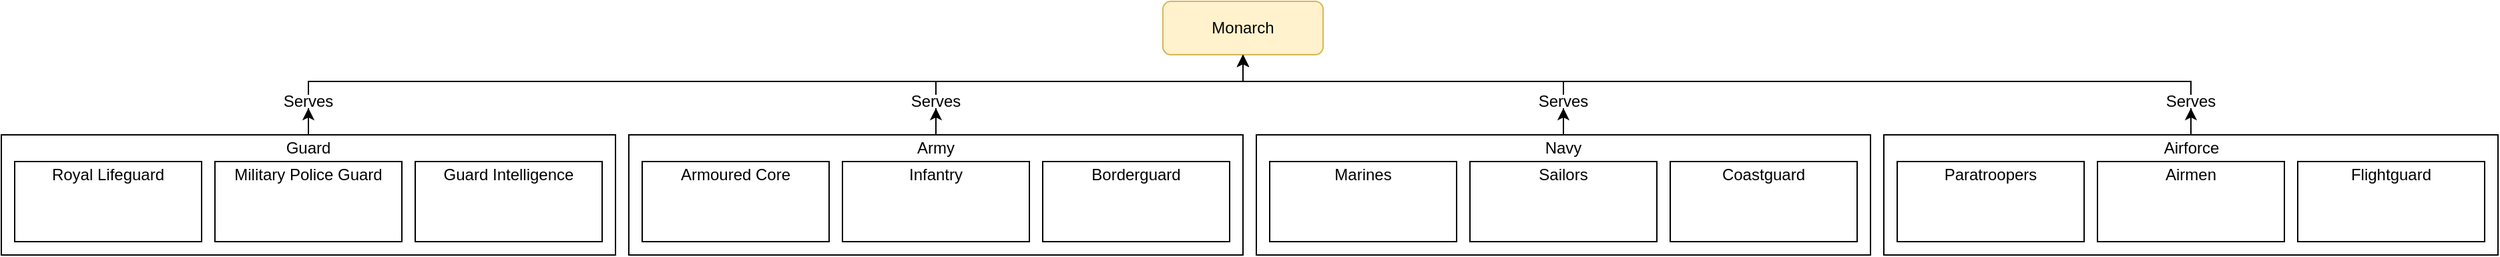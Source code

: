 <mxfile version="21.0.8" type="device"><diagram name="Page-1" id="9pHZgmIiLOSMYTzv1Gwa"><mxGraphModel dx="1050" dy="541" grid="1" gridSize="10" guides="1" tooltips="1" connect="1" arrows="1" fold="1" page="1" pageScale="1" pageWidth="850" pageHeight="1100" math="0" shadow="0"><root><mxCell id="0"/><mxCell id="1" parent="0"/><mxCell id="YWTyhxP91L8SFECB8ZB_-85" value="Monarch" style="rounded=1;whiteSpace=wrap;html=1;fillColor=#fff2cc;strokeColor=#d6b656;" vertex="1" parent="1"><mxGeometry x="880" y="10" width="120" height="40" as="geometry"/></mxCell><mxCell id="YWTyhxP91L8SFECB8ZB_-132" style="edgeStyle=orthogonalEdgeStyle;rounded=0;orthogonalLoop=1;jettySize=auto;html=1;entryX=0.5;entryY=1;entryDx=0;entryDy=0;" edge="1" parent="1" source="YWTyhxP91L8SFECB8ZB_-86" target="YWTyhxP91L8SFECB8ZB_-116"><mxGeometry relative="1" as="geometry"/></mxCell><mxCell id="YWTyhxP91L8SFECB8ZB_-86" value="" style="rounded=0;whiteSpace=wrap;html=1;" vertex="1" parent="1"><mxGeometry x="10" y="110" width="460" height="90" as="geometry"/></mxCell><mxCell id="YWTyhxP91L8SFECB8ZB_-90" value="" style="rounded=0;whiteSpace=wrap;html=1;" vertex="1" parent="1"><mxGeometry x="20" y="130" width="140" height="60" as="geometry"/></mxCell><mxCell id="YWTyhxP91L8SFECB8ZB_-91" value="" style="rounded=0;whiteSpace=wrap;html=1;" vertex="1" parent="1"><mxGeometry x="170" y="130" width="140" height="60" as="geometry"/></mxCell><mxCell id="YWTyhxP91L8SFECB8ZB_-92" value="" style="rounded=0;whiteSpace=wrap;html=1;" vertex="1" parent="1"><mxGeometry x="320" y="130" width="140" height="60" as="geometry"/></mxCell><mxCell id="YWTyhxP91L8SFECB8ZB_-135" style="edgeStyle=orthogonalEdgeStyle;rounded=0;orthogonalLoop=1;jettySize=auto;html=1;entryX=0.5;entryY=1;entryDx=0;entryDy=0;" edge="1" parent="1" source="YWTyhxP91L8SFECB8ZB_-93" target="YWTyhxP91L8SFECB8ZB_-134"><mxGeometry relative="1" as="geometry"/></mxCell><mxCell id="YWTyhxP91L8SFECB8ZB_-93" value="" style="rounded=0;whiteSpace=wrap;html=1;" vertex="1" parent="1"><mxGeometry x="480" y="110" width="460" height="90" as="geometry"/></mxCell><mxCell id="YWTyhxP91L8SFECB8ZB_-94" value="" style="rounded=0;whiteSpace=wrap;html=1;" vertex="1" parent="1"><mxGeometry x="490" y="130" width="140" height="60" as="geometry"/></mxCell><mxCell id="YWTyhxP91L8SFECB8ZB_-95" value="" style="rounded=0;whiteSpace=wrap;html=1;" vertex="1" parent="1"><mxGeometry x="640" y="130" width="140" height="60" as="geometry"/></mxCell><mxCell id="YWTyhxP91L8SFECB8ZB_-96" value="" style="rounded=0;whiteSpace=wrap;html=1;" vertex="1" parent="1"><mxGeometry x="790" y="130" width="140" height="60" as="geometry"/></mxCell><mxCell id="YWTyhxP91L8SFECB8ZB_-137" style="edgeStyle=orthogonalEdgeStyle;rounded=0;orthogonalLoop=1;jettySize=auto;html=1;entryX=0.5;entryY=1;entryDx=0;entryDy=0;" edge="1" parent="1" source="YWTyhxP91L8SFECB8ZB_-97" target="YWTyhxP91L8SFECB8ZB_-136"><mxGeometry relative="1" as="geometry"/></mxCell><mxCell id="YWTyhxP91L8SFECB8ZB_-97" value="" style="rounded=0;whiteSpace=wrap;html=1;" vertex="1" parent="1"><mxGeometry x="950" y="110" width="460" height="90" as="geometry"/></mxCell><mxCell id="YWTyhxP91L8SFECB8ZB_-98" value="" style="rounded=0;whiteSpace=wrap;html=1;" vertex="1" parent="1"><mxGeometry x="960" y="130" width="140" height="60" as="geometry"/></mxCell><mxCell id="YWTyhxP91L8SFECB8ZB_-99" value="" style="rounded=0;whiteSpace=wrap;html=1;" vertex="1" parent="1"><mxGeometry x="1110" y="130" width="140" height="60" as="geometry"/></mxCell><mxCell id="YWTyhxP91L8SFECB8ZB_-100" value="" style="rounded=0;whiteSpace=wrap;html=1;" vertex="1" parent="1"><mxGeometry x="1260" y="130" width="140" height="60" as="geometry"/></mxCell><mxCell id="YWTyhxP91L8SFECB8ZB_-139" style="edgeStyle=orthogonalEdgeStyle;rounded=0;orthogonalLoop=1;jettySize=auto;html=1;entryX=0.5;entryY=1;entryDx=0;entryDy=0;" edge="1" parent="1" source="YWTyhxP91L8SFECB8ZB_-101" target="YWTyhxP91L8SFECB8ZB_-138"><mxGeometry relative="1" as="geometry"/></mxCell><mxCell id="YWTyhxP91L8SFECB8ZB_-101" value="" style="rounded=0;whiteSpace=wrap;html=1;" vertex="1" parent="1"><mxGeometry x="1420" y="110" width="460" height="90" as="geometry"/></mxCell><mxCell id="YWTyhxP91L8SFECB8ZB_-102" value="" style="rounded=0;whiteSpace=wrap;html=1;" vertex="1" parent="1"><mxGeometry x="1430" y="130" width="140" height="60" as="geometry"/></mxCell><mxCell id="YWTyhxP91L8SFECB8ZB_-103" value="" style="rounded=0;whiteSpace=wrap;html=1;" vertex="1" parent="1"><mxGeometry x="1580" y="130" width="140" height="60" as="geometry"/></mxCell><mxCell id="YWTyhxP91L8SFECB8ZB_-104" value="" style="rounded=0;whiteSpace=wrap;html=1;" vertex="1" parent="1"><mxGeometry x="1730" y="130" width="140" height="60" as="geometry"/></mxCell><mxCell id="YWTyhxP91L8SFECB8ZB_-106" value="Guard" style="text;html=1;strokeColor=none;fillColor=none;align=center;verticalAlign=middle;whiteSpace=wrap;rounded=0;" vertex="1" parent="1"><mxGeometry x="215" y="110" width="50" height="20" as="geometry"/></mxCell><mxCell id="YWTyhxP91L8SFECB8ZB_-109" value="Army" style="text;html=1;strokeColor=none;fillColor=none;align=center;verticalAlign=middle;whiteSpace=wrap;rounded=0;" vertex="1" parent="1"><mxGeometry x="690" y="110" width="40" height="20" as="geometry"/></mxCell><mxCell id="YWTyhxP91L8SFECB8ZB_-110" value="Navy" style="text;html=1;strokeColor=none;fillColor=none;align=center;verticalAlign=middle;whiteSpace=wrap;rounded=0;" vertex="1" parent="1"><mxGeometry x="1165" y="110" width="30" height="20" as="geometry"/></mxCell><mxCell id="YWTyhxP91L8SFECB8ZB_-111" value="Airforce" style="text;html=1;strokeColor=none;fillColor=none;align=center;verticalAlign=middle;whiteSpace=wrap;rounded=0;" vertex="1" parent="1"><mxGeometry x="1627.5" y="110" width="45" height="20" as="geometry"/></mxCell><mxCell id="YWTyhxP91L8SFECB8ZB_-113" value="Royal Lifeguard" style="text;html=1;strokeColor=none;fillColor=none;align=center;verticalAlign=middle;whiteSpace=wrap;rounded=0;" vertex="1" parent="1"><mxGeometry x="45" y="130" width="90" height="20" as="geometry"/></mxCell><mxCell id="YWTyhxP91L8SFECB8ZB_-114" value="Military Police Guard" style="text;html=1;strokeColor=none;fillColor=none;align=center;verticalAlign=middle;whiteSpace=wrap;rounded=0;" vertex="1" parent="1"><mxGeometry x="180" y="130" width="120" height="20" as="geometry"/></mxCell><mxCell id="YWTyhxP91L8SFECB8ZB_-115" value="Guard Intelligence" style="text;html=1;strokeColor=none;fillColor=none;align=center;verticalAlign=middle;whiteSpace=wrap;rounded=0;" vertex="1" parent="1"><mxGeometry x="340" y="130" width="100" height="20" as="geometry"/></mxCell><mxCell id="YWTyhxP91L8SFECB8ZB_-142" style="edgeStyle=orthogonalEdgeStyle;rounded=0;orthogonalLoop=1;jettySize=auto;html=1;entryX=0.5;entryY=1;entryDx=0;entryDy=0;" edge="1" parent="1" source="YWTyhxP91L8SFECB8ZB_-116" target="YWTyhxP91L8SFECB8ZB_-85"><mxGeometry relative="1" as="geometry"><Array as="points"><mxPoint x="240" y="70"/><mxPoint x="940" y="70"/></Array></mxGeometry></mxCell><mxCell id="YWTyhxP91L8SFECB8ZB_-116" value="Serves" style="text;html=1;strokeColor=none;fillColor=none;align=center;verticalAlign=middle;whiteSpace=wrap;rounded=0;" vertex="1" parent="1"><mxGeometry x="210" y="80" width="60" height="10" as="geometry"/></mxCell><mxCell id="YWTyhxP91L8SFECB8ZB_-118" value="Armoured Core" style="text;html=1;strokeColor=none;fillColor=none;align=center;verticalAlign=middle;whiteSpace=wrap;rounded=0;" vertex="1" parent="1"><mxGeometry x="515" y="130" width="90" height="20" as="geometry"/></mxCell><mxCell id="YWTyhxP91L8SFECB8ZB_-119" value="Infantry" style="text;html=1;strokeColor=none;fillColor=none;align=center;verticalAlign=middle;whiteSpace=wrap;rounded=0;" vertex="1" parent="1"><mxGeometry x="685" y="130" width="50" height="20" as="geometry"/></mxCell><mxCell id="YWTyhxP91L8SFECB8ZB_-120" value="Borderguard" style="text;html=1;strokeColor=none;fillColor=none;align=center;verticalAlign=middle;whiteSpace=wrap;rounded=0;" vertex="1" parent="1"><mxGeometry x="825" y="130" width="70" height="20" as="geometry"/></mxCell><mxCell id="YWTyhxP91L8SFECB8ZB_-126" value="Marines" style="text;html=1;strokeColor=none;fillColor=none;align=center;verticalAlign=middle;whiteSpace=wrap;rounded=0;" vertex="1" parent="1"><mxGeometry x="1000" y="130" width="60" height="20" as="geometry"/></mxCell><mxCell id="YWTyhxP91L8SFECB8ZB_-127" value="Sailors" style="text;html=1;strokeColor=none;fillColor=none;align=center;verticalAlign=middle;whiteSpace=wrap;rounded=0;" vertex="1" parent="1"><mxGeometry x="1160" y="130" width="40" height="20" as="geometry"/></mxCell><mxCell id="YWTyhxP91L8SFECB8ZB_-128" value="Coastguard" style="text;html=1;strokeColor=none;fillColor=none;align=center;verticalAlign=middle;whiteSpace=wrap;rounded=0;" vertex="1" parent="1"><mxGeometry x="1295" y="130" width="70" height="20" as="geometry"/></mxCell><mxCell id="YWTyhxP91L8SFECB8ZB_-129" value="Paratroopers" style="text;html=1;strokeColor=none;fillColor=none;align=center;verticalAlign=middle;whiteSpace=wrap;rounded=0;" vertex="1" parent="1"><mxGeometry x="1465" y="130" width="70" height="20" as="geometry"/></mxCell><mxCell id="YWTyhxP91L8SFECB8ZB_-130" value="Airmen" style="text;html=1;strokeColor=none;fillColor=none;align=center;verticalAlign=middle;whiteSpace=wrap;rounded=0;" vertex="1" parent="1"><mxGeometry x="1630" y="130" width="40" height="20" as="geometry"/></mxCell><mxCell id="YWTyhxP91L8SFECB8ZB_-131" value="Flightguard" style="text;html=1;strokeColor=none;fillColor=none;align=center;verticalAlign=middle;whiteSpace=wrap;rounded=0;" vertex="1" parent="1"><mxGeometry x="1765" y="130" width="70" height="20" as="geometry"/></mxCell><mxCell id="YWTyhxP91L8SFECB8ZB_-140" style="edgeStyle=orthogonalEdgeStyle;rounded=0;orthogonalLoop=1;jettySize=auto;html=1;entryX=0.5;entryY=1;entryDx=0;entryDy=0;" edge="1" parent="1" source="YWTyhxP91L8SFECB8ZB_-134" target="YWTyhxP91L8SFECB8ZB_-85"><mxGeometry relative="1" as="geometry"><Array as="points"><mxPoint x="710" y="70"/><mxPoint x="940" y="70"/></Array></mxGeometry></mxCell><mxCell id="YWTyhxP91L8SFECB8ZB_-134" value="Serves" style="text;html=1;strokeColor=none;fillColor=none;align=center;verticalAlign=middle;whiteSpace=wrap;rounded=0;" vertex="1" parent="1"><mxGeometry x="680" y="80" width="60" height="10" as="geometry"/></mxCell><mxCell id="YWTyhxP91L8SFECB8ZB_-141" style="edgeStyle=orthogonalEdgeStyle;rounded=0;orthogonalLoop=1;jettySize=auto;html=1;entryX=0.5;entryY=1;entryDx=0;entryDy=0;" edge="1" parent="1" source="YWTyhxP91L8SFECB8ZB_-136" target="YWTyhxP91L8SFECB8ZB_-85"><mxGeometry relative="1" as="geometry"><Array as="points"><mxPoint x="1180" y="70"/><mxPoint x="940" y="70"/></Array></mxGeometry></mxCell><mxCell id="YWTyhxP91L8SFECB8ZB_-136" value="Serves" style="text;html=1;strokeColor=none;fillColor=none;align=center;verticalAlign=middle;whiteSpace=wrap;rounded=0;" vertex="1" parent="1"><mxGeometry x="1150" y="80" width="60" height="10" as="geometry"/></mxCell><mxCell id="YWTyhxP91L8SFECB8ZB_-145" style="edgeStyle=orthogonalEdgeStyle;rounded=0;orthogonalLoop=1;jettySize=auto;html=1;entryX=0.5;entryY=1;entryDx=0;entryDy=0;" edge="1" parent="1" source="YWTyhxP91L8SFECB8ZB_-138" target="YWTyhxP91L8SFECB8ZB_-85"><mxGeometry relative="1" as="geometry"><Array as="points"><mxPoint x="1650" y="70"/><mxPoint x="940" y="70"/></Array></mxGeometry></mxCell><mxCell id="YWTyhxP91L8SFECB8ZB_-138" value="Serves" style="text;html=1;strokeColor=none;fillColor=none;align=center;verticalAlign=middle;whiteSpace=wrap;rounded=0;" vertex="1" parent="1"><mxGeometry x="1620" y="80" width="60" height="10" as="geometry"/></mxCell></root></mxGraphModel></diagram></mxfile>